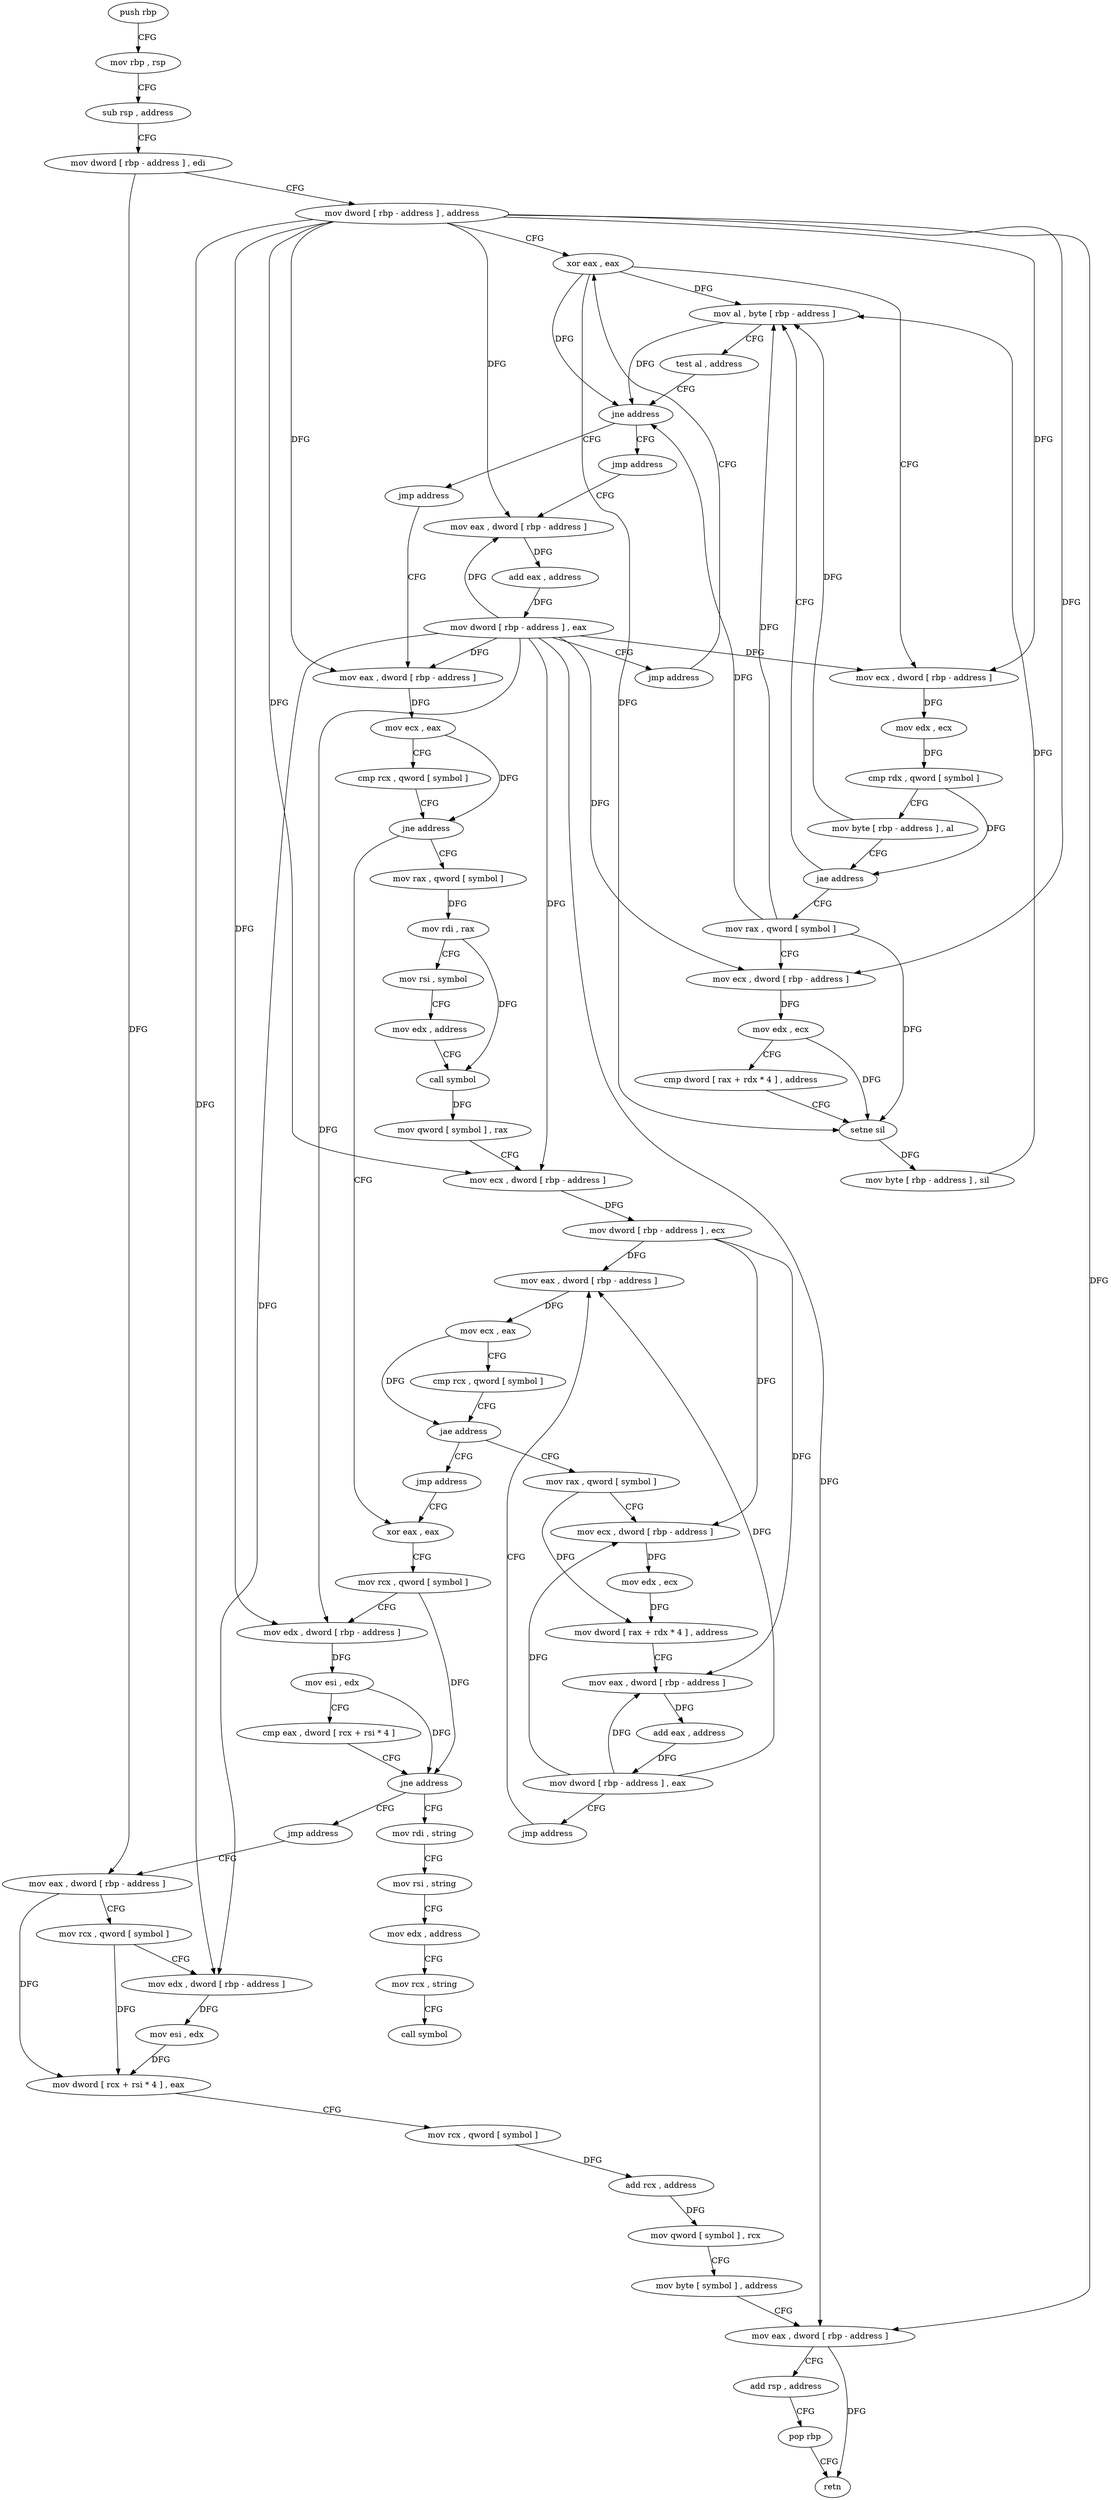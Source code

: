 digraph "func" {
"4214672" [label = "push rbp" ]
"4214673" [label = "mov rbp , rsp" ]
"4214676" [label = "sub rsp , address" ]
"4214680" [label = "mov dword [ rbp - address ] , edi" ]
"4214683" [label = "mov dword [ rbp - address ] , address" ]
"4214690" [label = "xor eax , eax" ]
"4214739" [label = "mov al , byte [ rbp - address ]" ]
"4214742" [label = "test al , address" ]
"4214744" [label = "jne address" ]
"4214755" [label = "jmp address" ]
"4214750" [label = "jmp address" ]
"4214714" [label = "mov rax , qword [ symbol ]" ]
"4214722" [label = "mov ecx , dword [ rbp - address ]" ]
"4214725" [label = "mov edx , ecx" ]
"4214727" [label = "cmp dword [ rax + rdx * 4 ] , address" ]
"4214731" [label = "setne sil" ]
"4214735" [label = "mov byte [ rbp - address ] , sil" ]
"4214760" [label = "mov eax , dword [ rbp - address ]" ]
"4214774" [label = "mov eax , dword [ rbp - address ]" ]
"4214763" [label = "add eax , address" ]
"4214766" [label = "mov dword [ rbp - address ] , eax" ]
"4214769" [label = "jmp address" ]
"4214777" [label = "mov ecx , eax" ]
"4214779" [label = "cmp rcx , qword [ symbol ]" ]
"4214787" [label = "jne address" ]
"4214896" [label = "xor eax , eax" ]
"4214793" [label = "mov rax , qword [ symbol ]" ]
"4214692" [label = "mov ecx , dword [ rbp - address ]" ]
"4214695" [label = "mov edx , ecx" ]
"4214697" [label = "cmp rdx , qword [ symbol ]" ]
"4214705" [label = "mov byte [ rbp - address ] , al" ]
"4214708" [label = "jae address" ]
"4214898" [label = "mov rcx , qword [ symbol ]" ]
"4214906" [label = "mov edx , dword [ rbp - address ]" ]
"4214909" [label = "mov esi , edx" ]
"4214911" [label = "cmp eax , dword [ rcx + rsi * 4 ]" ]
"4214914" [label = "jne address" ]
"4214925" [label = "mov rdi , string" ]
"4214920" [label = "jmp address" ]
"4214801" [label = "mov rdi , rax" ]
"4214804" [label = "mov rsi , symbol" ]
"4214814" [label = "mov edx , address" ]
"4214819" [label = "call symbol" ]
"4214824" [label = "mov qword [ symbol ] , rax" ]
"4214832" [label = "mov ecx , dword [ rbp - address ]" ]
"4214835" [label = "mov dword [ rbp - address ] , ecx" ]
"4214838" [label = "mov eax , dword [ rbp - address ]" ]
"4214935" [label = "mov rsi , string" ]
"4214945" [label = "mov edx , address" ]
"4214950" [label = "mov rcx , string" ]
"4214960" [label = "call symbol" ]
"4214965" [label = "mov eax , dword [ rbp - address ]" ]
"4214891" [label = "jmp address" ]
"4214857" [label = "mov rax , qword [ symbol ]" ]
"4214865" [label = "mov ecx , dword [ rbp - address ]" ]
"4214868" [label = "mov edx , ecx" ]
"4214870" [label = "mov dword [ rax + rdx * 4 ] , address" ]
"4214877" [label = "mov eax , dword [ rbp - address ]" ]
"4214880" [label = "add eax , address" ]
"4214883" [label = "mov dword [ rbp - address ] , eax" ]
"4214886" [label = "jmp address" ]
"4214968" [label = "mov rcx , qword [ symbol ]" ]
"4214976" [label = "mov edx , dword [ rbp - address ]" ]
"4214979" [label = "mov esi , edx" ]
"4214981" [label = "mov dword [ rcx + rsi * 4 ] , eax" ]
"4214984" [label = "mov rcx , qword [ symbol ]" ]
"4214992" [label = "add rcx , address" ]
"4214999" [label = "mov qword [ symbol ] , rcx" ]
"4215007" [label = "mov byte [ symbol ] , address" ]
"4215015" [label = "mov eax , dword [ rbp - address ]" ]
"4215018" [label = "add rsp , address" ]
"4215022" [label = "pop rbp" ]
"4215023" [label = "retn" ]
"4214841" [label = "mov ecx , eax" ]
"4214843" [label = "cmp rcx , qword [ symbol ]" ]
"4214851" [label = "jae address" ]
"4214672" -> "4214673" [ label = "CFG" ]
"4214673" -> "4214676" [ label = "CFG" ]
"4214676" -> "4214680" [ label = "CFG" ]
"4214680" -> "4214683" [ label = "CFG" ]
"4214680" -> "4214965" [ label = "DFG" ]
"4214683" -> "4214690" [ label = "CFG" ]
"4214683" -> "4214692" [ label = "DFG" ]
"4214683" -> "4214722" [ label = "DFG" ]
"4214683" -> "4214760" [ label = "DFG" ]
"4214683" -> "4214774" [ label = "DFG" ]
"4214683" -> "4214906" [ label = "DFG" ]
"4214683" -> "4214832" [ label = "DFG" ]
"4214683" -> "4214976" [ label = "DFG" ]
"4214683" -> "4215015" [ label = "DFG" ]
"4214690" -> "4214692" [ label = "CFG" ]
"4214690" -> "4214739" [ label = "DFG" ]
"4214690" -> "4214744" [ label = "DFG" ]
"4214690" -> "4214731" [ label = "DFG" ]
"4214739" -> "4214742" [ label = "CFG" ]
"4214739" -> "4214744" [ label = "DFG" ]
"4214742" -> "4214744" [ label = "CFG" ]
"4214744" -> "4214755" [ label = "CFG" ]
"4214744" -> "4214750" [ label = "CFG" ]
"4214755" -> "4214760" [ label = "CFG" ]
"4214750" -> "4214774" [ label = "CFG" ]
"4214714" -> "4214722" [ label = "CFG" ]
"4214714" -> "4214744" [ label = "DFG" ]
"4214714" -> "4214739" [ label = "DFG" ]
"4214714" -> "4214731" [ label = "DFG" ]
"4214722" -> "4214725" [ label = "DFG" ]
"4214725" -> "4214727" [ label = "CFG" ]
"4214725" -> "4214731" [ label = "DFG" ]
"4214727" -> "4214731" [ label = "CFG" ]
"4214731" -> "4214735" [ label = "DFG" ]
"4214735" -> "4214739" [ label = "DFG" ]
"4214760" -> "4214763" [ label = "DFG" ]
"4214774" -> "4214777" [ label = "DFG" ]
"4214763" -> "4214766" [ label = "DFG" ]
"4214766" -> "4214769" [ label = "CFG" ]
"4214766" -> "4214692" [ label = "DFG" ]
"4214766" -> "4214722" [ label = "DFG" ]
"4214766" -> "4214760" [ label = "DFG" ]
"4214766" -> "4214774" [ label = "DFG" ]
"4214766" -> "4214906" [ label = "DFG" ]
"4214766" -> "4214832" [ label = "DFG" ]
"4214766" -> "4214976" [ label = "DFG" ]
"4214766" -> "4215015" [ label = "DFG" ]
"4214769" -> "4214690" [ label = "CFG" ]
"4214777" -> "4214779" [ label = "CFG" ]
"4214777" -> "4214787" [ label = "DFG" ]
"4214779" -> "4214787" [ label = "CFG" ]
"4214787" -> "4214896" [ label = "CFG" ]
"4214787" -> "4214793" [ label = "CFG" ]
"4214896" -> "4214898" [ label = "CFG" ]
"4214793" -> "4214801" [ label = "DFG" ]
"4214692" -> "4214695" [ label = "DFG" ]
"4214695" -> "4214697" [ label = "DFG" ]
"4214697" -> "4214705" [ label = "CFG" ]
"4214697" -> "4214708" [ label = "DFG" ]
"4214705" -> "4214708" [ label = "CFG" ]
"4214705" -> "4214739" [ label = "DFG" ]
"4214708" -> "4214739" [ label = "CFG" ]
"4214708" -> "4214714" [ label = "CFG" ]
"4214898" -> "4214906" [ label = "CFG" ]
"4214898" -> "4214914" [ label = "DFG" ]
"4214906" -> "4214909" [ label = "DFG" ]
"4214909" -> "4214911" [ label = "CFG" ]
"4214909" -> "4214914" [ label = "DFG" ]
"4214911" -> "4214914" [ label = "CFG" ]
"4214914" -> "4214925" [ label = "CFG" ]
"4214914" -> "4214920" [ label = "CFG" ]
"4214925" -> "4214935" [ label = "CFG" ]
"4214920" -> "4214965" [ label = "CFG" ]
"4214801" -> "4214804" [ label = "CFG" ]
"4214801" -> "4214819" [ label = "DFG" ]
"4214804" -> "4214814" [ label = "CFG" ]
"4214814" -> "4214819" [ label = "CFG" ]
"4214819" -> "4214824" [ label = "DFG" ]
"4214824" -> "4214832" [ label = "CFG" ]
"4214832" -> "4214835" [ label = "DFG" ]
"4214835" -> "4214838" [ label = "DFG" ]
"4214835" -> "4214865" [ label = "DFG" ]
"4214835" -> "4214877" [ label = "DFG" ]
"4214838" -> "4214841" [ label = "DFG" ]
"4214935" -> "4214945" [ label = "CFG" ]
"4214945" -> "4214950" [ label = "CFG" ]
"4214950" -> "4214960" [ label = "CFG" ]
"4214965" -> "4214968" [ label = "CFG" ]
"4214965" -> "4214981" [ label = "DFG" ]
"4214891" -> "4214896" [ label = "CFG" ]
"4214857" -> "4214865" [ label = "CFG" ]
"4214857" -> "4214870" [ label = "DFG" ]
"4214865" -> "4214868" [ label = "DFG" ]
"4214868" -> "4214870" [ label = "DFG" ]
"4214870" -> "4214877" [ label = "CFG" ]
"4214877" -> "4214880" [ label = "DFG" ]
"4214880" -> "4214883" [ label = "DFG" ]
"4214883" -> "4214886" [ label = "CFG" ]
"4214883" -> "4214838" [ label = "DFG" ]
"4214883" -> "4214865" [ label = "DFG" ]
"4214883" -> "4214877" [ label = "DFG" ]
"4214886" -> "4214838" [ label = "CFG" ]
"4214968" -> "4214976" [ label = "CFG" ]
"4214968" -> "4214981" [ label = "DFG" ]
"4214976" -> "4214979" [ label = "DFG" ]
"4214979" -> "4214981" [ label = "DFG" ]
"4214981" -> "4214984" [ label = "CFG" ]
"4214984" -> "4214992" [ label = "DFG" ]
"4214992" -> "4214999" [ label = "DFG" ]
"4214999" -> "4215007" [ label = "CFG" ]
"4215007" -> "4215015" [ label = "CFG" ]
"4215015" -> "4215018" [ label = "CFG" ]
"4215015" -> "4215023" [ label = "DFG" ]
"4215018" -> "4215022" [ label = "CFG" ]
"4215022" -> "4215023" [ label = "CFG" ]
"4214841" -> "4214843" [ label = "CFG" ]
"4214841" -> "4214851" [ label = "DFG" ]
"4214843" -> "4214851" [ label = "CFG" ]
"4214851" -> "4214891" [ label = "CFG" ]
"4214851" -> "4214857" [ label = "CFG" ]
}
